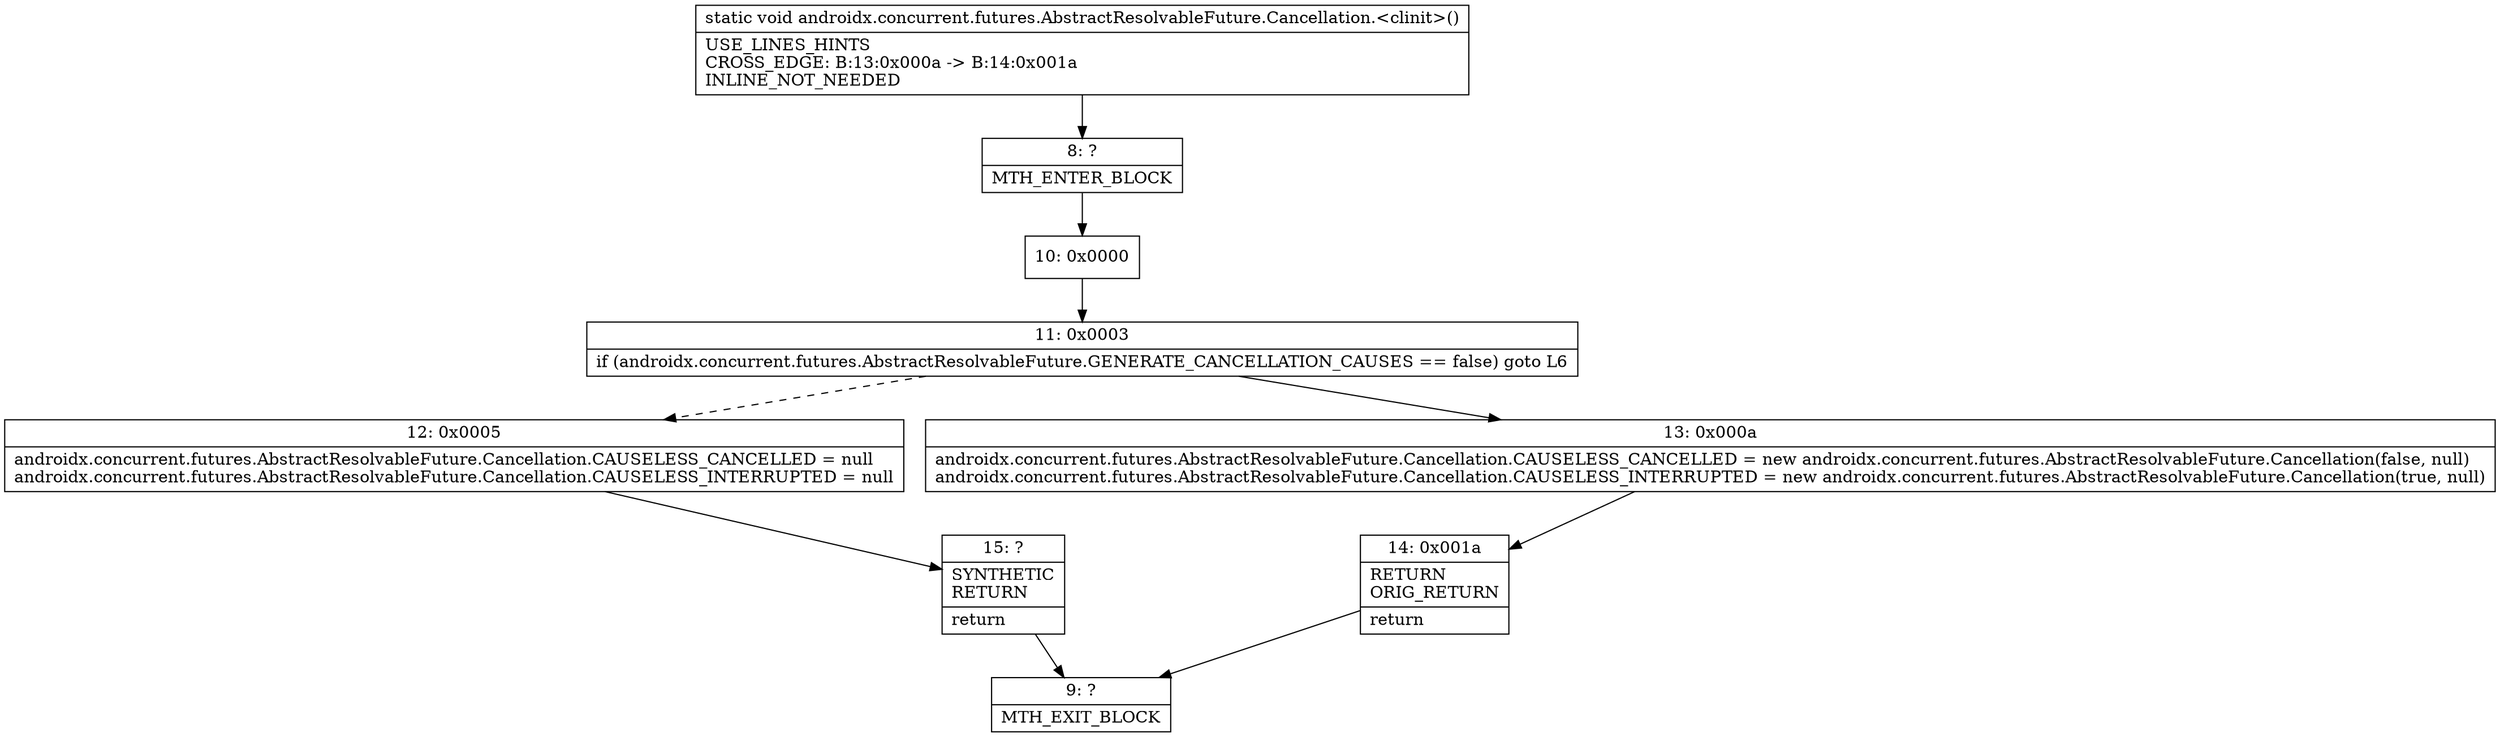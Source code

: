 digraph "CFG forandroidx.concurrent.futures.AbstractResolvableFuture.Cancellation.\<clinit\>()V" {
Node_8 [shape=record,label="{8\:\ ?|MTH_ENTER_BLOCK\l}"];
Node_10 [shape=record,label="{10\:\ 0x0000}"];
Node_11 [shape=record,label="{11\:\ 0x0003|if (androidx.concurrent.futures.AbstractResolvableFuture.GENERATE_CANCELLATION_CAUSES == false) goto L6\l}"];
Node_12 [shape=record,label="{12\:\ 0x0005|androidx.concurrent.futures.AbstractResolvableFuture.Cancellation.CAUSELESS_CANCELLED = null\landroidx.concurrent.futures.AbstractResolvableFuture.Cancellation.CAUSELESS_INTERRUPTED = null\l}"];
Node_15 [shape=record,label="{15\:\ ?|SYNTHETIC\lRETURN\l|return\l}"];
Node_9 [shape=record,label="{9\:\ ?|MTH_EXIT_BLOCK\l}"];
Node_13 [shape=record,label="{13\:\ 0x000a|androidx.concurrent.futures.AbstractResolvableFuture.Cancellation.CAUSELESS_CANCELLED = new androidx.concurrent.futures.AbstractResolvableFuture.Cancellation(false, null)\landroidx.concurrent.futures.AbstractResolvableFuture.Cancellation.CAUSELESS_INTERRUPTED = new androidx.concurrent.futures.AbstractResolvableFuture.Cancellation(true, null)\l}"];
Node_14 [shape=record,label="{14\:\ 0x001a|RETURN\lORIG_RETURN\l|return\l}"];
MethodNode[shape=record,label="{static void androidx.concurrent.futures.AbstractResolvableFuture.Cancellation.\<clinit\>()  | USE_LINES_HINTS\lCROSS_EDGE: B:13:0x000a \-\> B:14:0x001a\lINLINE_NOT_NEEDED\l}"];
MethodNode -> Node_8;Node_8 -> Node_10;
Node_10 -> Node_11;
Node_11 -> Node_12[style=dashed];
Node_11 -> Node_13;
Node_12 -> Node_15;
Node_15 -> Node_9;
Node_13 -> Node_14;
Node_14 -> Node_9;
}

